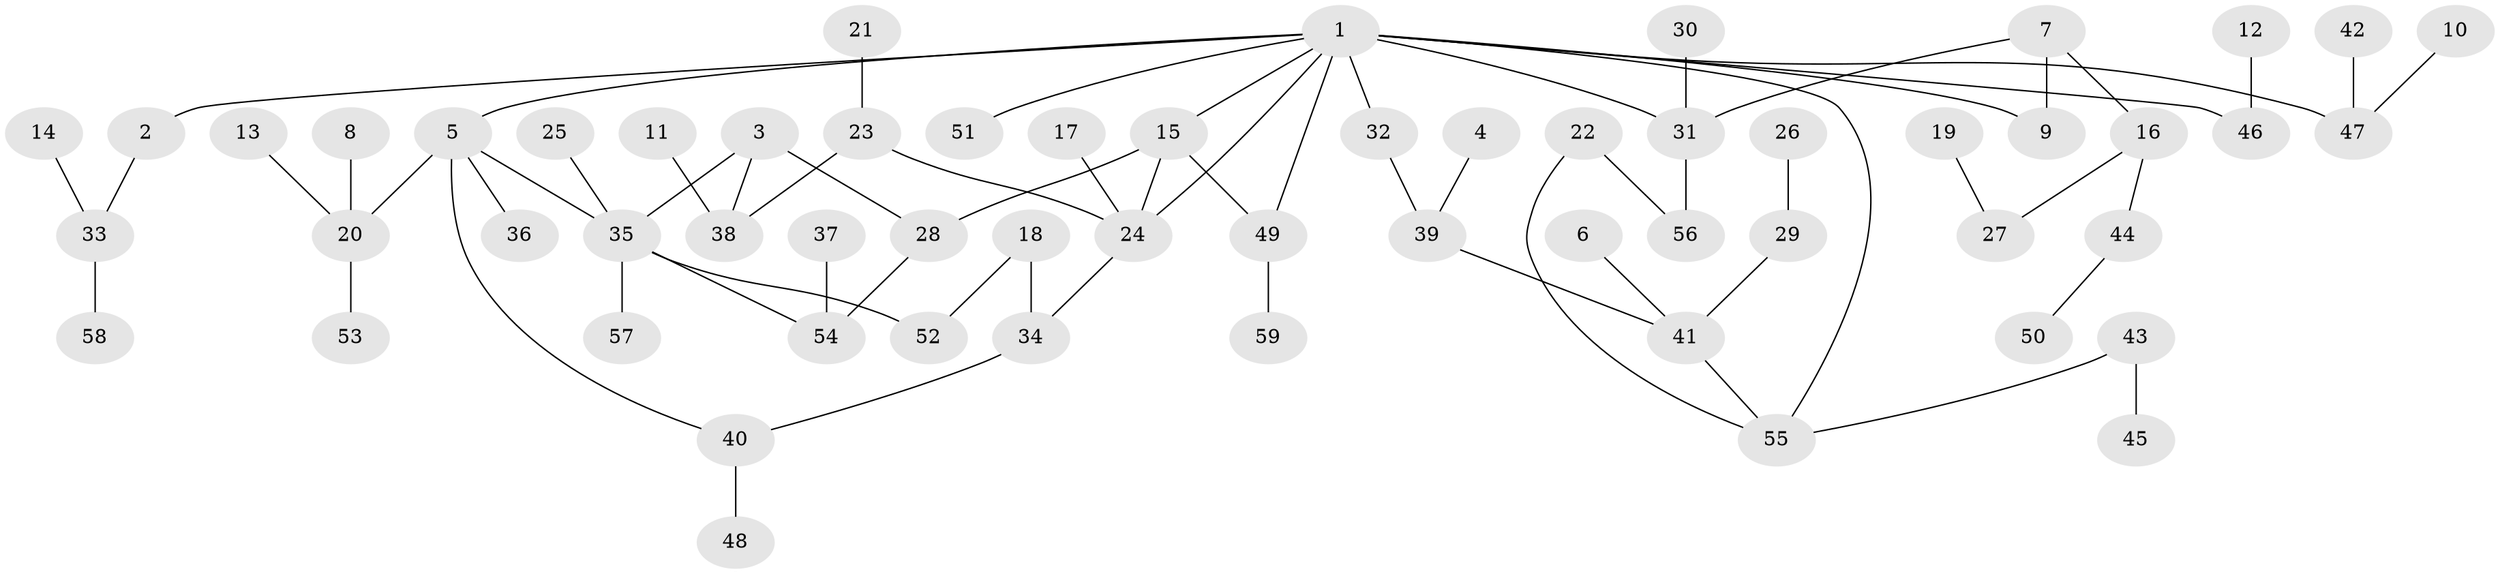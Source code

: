 // original degree distribution, {7: 0.00847457627118644, 4: 0.1016949152542373, 5: 0.05084745762711865, 3: 0.16101694915254236, 6: 0.00847457627118644, 2: 0.2288135593220339, 1: 0.4406779661016949}
// Generated by graph-tools (version 1.1) at 2025/25/03/09/25 03:25:34]
// undirected, 59 vertices, 68 edges
graph export_dot {
graph [start="1"]
  node [color=gray90,style=filled];
  1;
  2;
  3;
  4;
  5;
  6;
  7;
  8;
  9;
  10;
  11;
  12;
  13;
  14;
  15;
  16;
  17;
  18;
  19;
  20;
  21;
  22;
  23;
  24;
  25;
  26;
  27;
  28;
  29;
  30;
  31;
  32;
  33;
  34;
  35;
  36;
  37;
  38;
  39;
  40;
  41;
  42;
  43;
  44;
  45;
  46;
  47;
  48;
  49;
  50;
  51;
  52;
  53;
  54;
  55;
  56;
  57;
  58;
  59;
  1 -- 2 [weight=1.0];
  1 -- 5 [weight=1.0];
  1 -- 9 [weight=1.0];
  1 -- 15 [weight=1.0];
  1 -- 24 [weight=1.0];
  1 -- 31 [weight=1.0];
  1 -- 32 [weight=1.0];
  1 -- 46 [weight=1.0];
  1 -- 47 [weight=1.0];
  1 -- 49 [weight=1.0];
  1 -- 51 [weight=1.0];
  1 -- 55 [weight=1.0];
  2 -- 33 [weight=1.0];
  3 -- 28 [weight=1.0];
  3 -- 35 [weight=1.0];
  3 -- 38 [weight=1.0];
  4 -- 39 [weight=1.0];
  5 -- 20 [weight=1.0];
  5 -- 35 [weight=1.0];
  5 -- 36 [weight=1.0];
  5 -- 40 [weight=1.0];
  6 -- 41 [weight=1.0];
  7 -- 9 [weight=1.0];
  7 -- 16 [weight=1.0];
  7 -- 31 [weight=1.0];
  8 -- 20 [weight=1.0];
  10 -- 47 [weight=1.0];
  11 -- 38 [weight=1.0];
  12 -- 46 [weight=1.0];
  13 -- 20 [weight=1.0];
  14 -- 33 [weight=1.0];
  15 -- 24 [weight=1.0];
  15 -- 28 [weight=1.0];
  15 -- 49 [weight=1.0];
  16 -- 27 [weight=1.0];
  16 -- 44 [weight=1.0];
  17 -- 24 [weight=1.0];
  18 -- 34 [weight=1.0];
  18 -- 52 [weight=1.0];
  19 -- 27 [weight=1.0];
  20 -- 53 [weight=1.0];
  21 -- 23 [weight=1.0];
  22 -- 55 [weight=1.0];
  22 -- 56 [weight=1.0];
  23 -- 24 [weight=1.0];
  23 -- 38 [weight=1.0];
  24 -- 34 [weight=1.0];
  25 -- 35 [weight=1.0];
  26 -- 29 [weight=1.0];
  28 -- 54 [weight=1.0];
  29 -- 41 [weight=1.0];
  30 -- 31 [weight=1.0];
  31 -- 56 [weight=1.0];
  32 -- 39 [weight=1.0];
  33 -- 58 [weight=1.0];
  34 -- 40 [weight=1.0];
  35 -- 52 [weight=1.0];
  35 -- 54 [weight=1.0];
  35 -- 57 [weight=1.0];
  37 -- 54 [weight=1.0];
  39 -- 41 [weight=1.0];
  40 -- 48 [weight=1.0];
  41 -- 55 [weight=1.0];
  42 -- 47 [weight=1.0];
  43 -- 45 [weight=1.0];
  43 -- 55 [weight=1.0];
  44 -- 50 [weight=1.0];
  49 -- 59 [weight=1.0];
}
